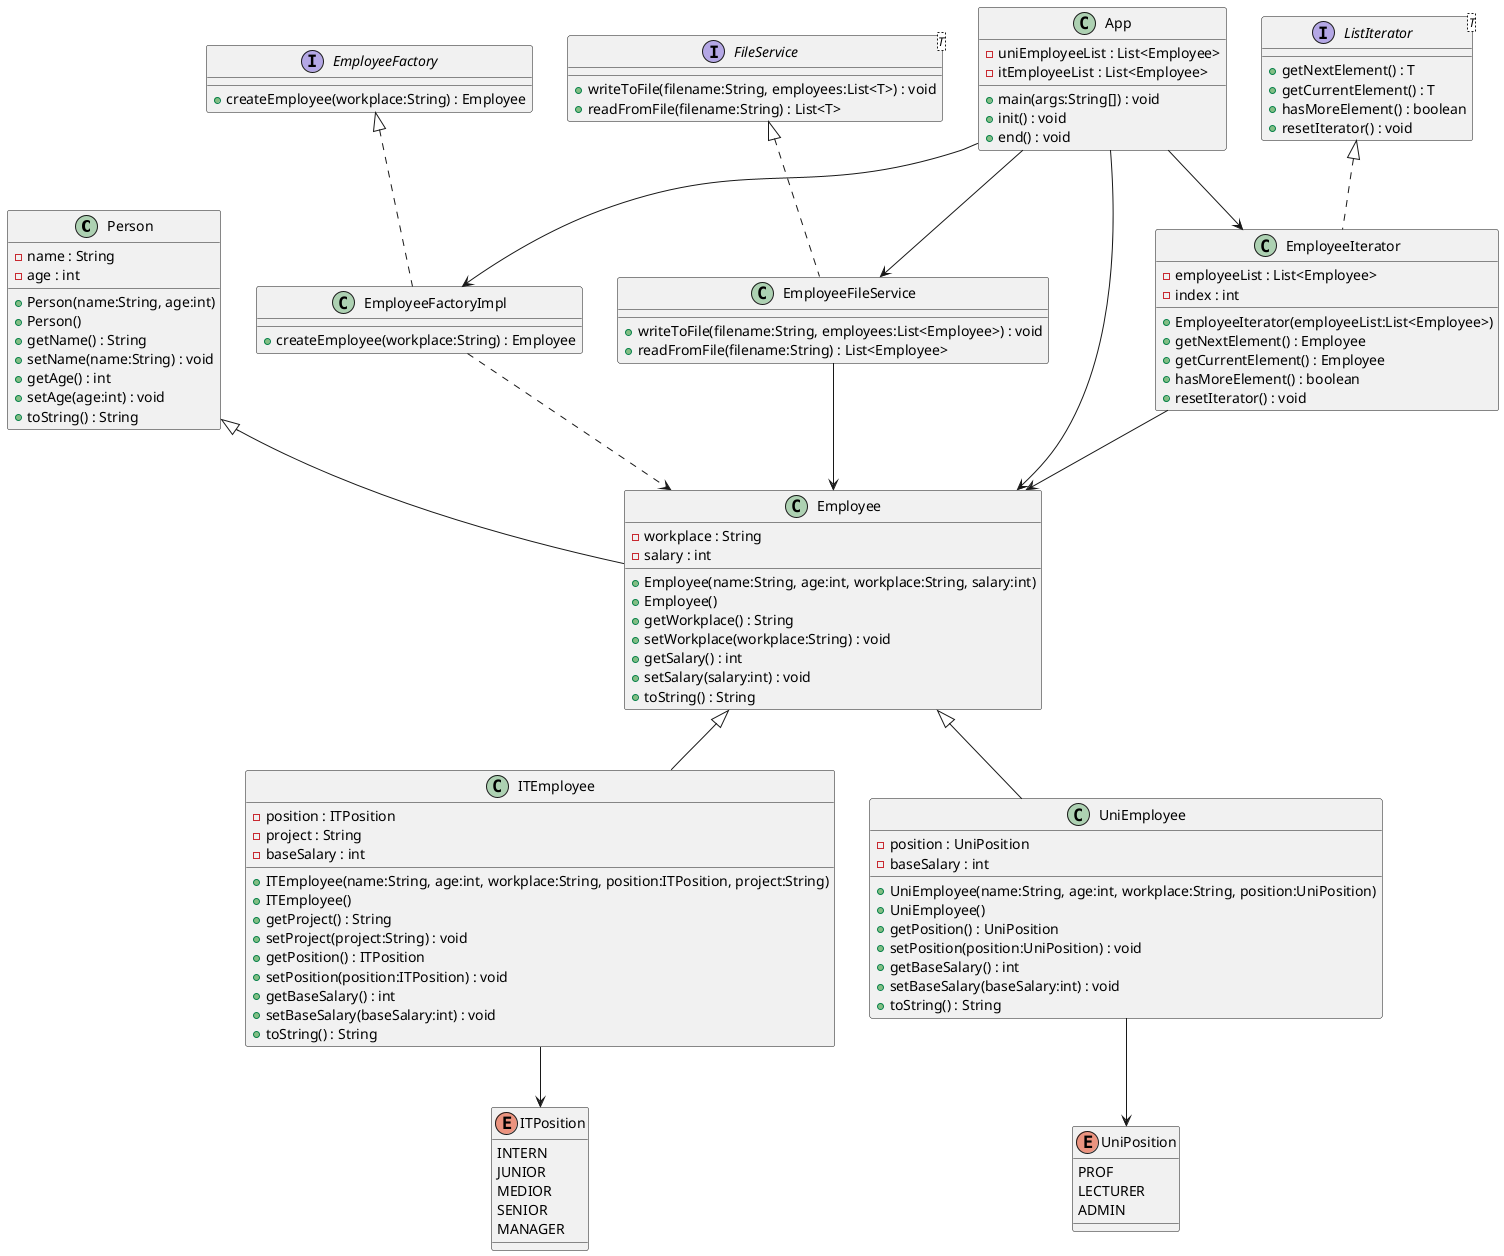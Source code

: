 @startuml
' ====== Alap osztály ======
class Person {
  - name : String
  - age : int
  + Person(name:String, age:int)
  + Person()
  + getName() : String
  + setName(name:String) : void
  + getAge() : int
  + setAge(age:int) : void
  + toString() : String
}

' ====== Employee és leszármazottai ======
class Employee {
  - workplace : String
  - salary : int
  + Employee(name:String, age:int, workplace:String, salary:int)
  + Employee()
  + getWorkplace() : String
  + setWorkplace(workplace:String) : void
  + getSalary() : int
  + setSalary(salary:int) : void
  + toString() : String
}

class ITEmployee {
  - position : ITPosition
  - project : String
  - baseSalary : int
  + ITEmployee(name:String, age:int, workplace:String, position:ITPosition, project:String)
  + ITEmployee()
  + getProject() : String
  + setProject(project:String) : void
  + getPosition() : ITPosition
  + setPosition(position:ITPosition) : void
  + getBaseSalary() : int
  + setBaseSalary(baseSalary:int) : void
  + toString() : String
}

class UniEmployee {
  - position : UniPosition
  - baseSalary : int
  + UniEmployee(name:String, age:int, workplace:String, position:UniPosition)
  + UniEmployee()
  + getPosition() : UniPosition
  + setPosition(position:UniPosition) : void
  + getBaseSalary() : int
  + setBaseSalary(baseSalary:int) : void
  + toString() : String
}

' ====== Enum típusok ======
enum ITPosition {
  INTERN
  JUNIOR
  MEDIOR
  SENIOR
  MANAGER
}

enum UniPosition {
  PROF
  LECTURER
  ADMIN
}

Person <|-- Employee
Employee <|-- ITEmployee
Employee <|-- UniEmployee
ITEmployee --> ITPosition
UniEmployee --> UniPosition

' ====== Factory Pattern ======
interface EmployeeFactory {
  + createEmployee(workplace:String) : Employee
}

class EmployeeFactoryImpl {
  + createEmployee(workplace:String) : Employee
}

EmployeeFactory <|.. EmployeeFactoryImpl
EmployeeFactoryImpl ..> Employee

' ====== FileService + Implementáció ======
interface FileService<T> {
  + writeToFile(filename:String, employees:List<T>) : void
  + readFromFile(filename:String) : List<T>
}

class EmployeeFileService {
  + writeToFile(filename:String, employees:List<Employee>) : void
  + readFromFile(filename:String) : List<Employee>
}

FileService <|.. EmployeeFileService
EmployeeFileService --> Employee

' ====== Iterator Pattern ======
interface ListIterator<T> {
  + getNextElement() : T
  + getCurrentElement() : T
  + hasMoreElement() : boolean
  + resetIterator() : void
}

class EmployeeIterator {
  - employeeList : List<Employee>
  - index : int
  + EmployeeIterator(employeeList:List<Employee>)
  + getNextElement() : Employee
  + getCurrentElement() : Employee
  + hasMoreElement() : boolean
  + resetIterator() : void
}

ListIterator <|.. EmployeeIterator
EmployeeIterator --> Employee

' ====== Főprogram ======
class App {
  - uniEmployeeList : List<Employee>
  - itEmployeeList : List<Employee>
  + main(args:String[]) : void
  + init() : void
  + end() : void
}

App --> EmployeeFileService
App --> EmployeeIterator
App --> EmployeeFactoryImpl
App --> Employee
@enduml